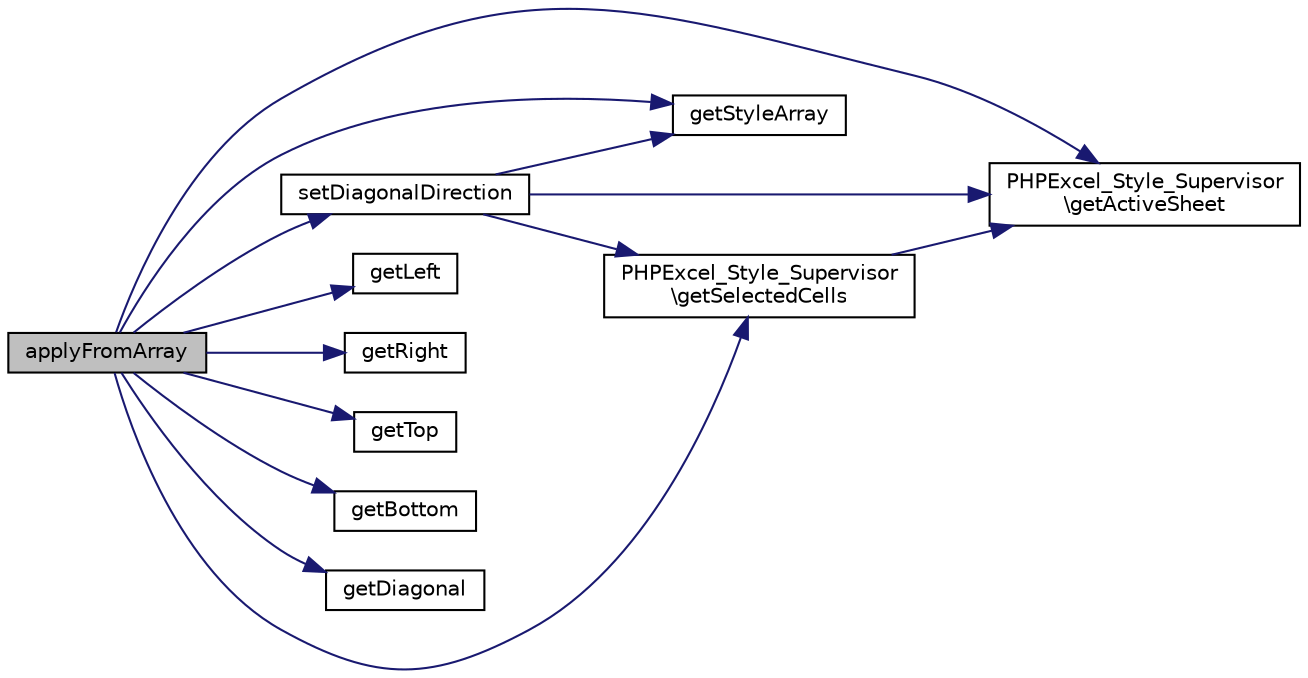 digraph "applyFromArray"
{
  edge [fontname="Helvetica",fontsize="10",labelfontname="Helvetica",labelfontsize="10"];
  node [fontname="Helvetica",fontsize="10",shape=record];
  rankdir="LR";
  Node2 [label="applyFromArray",height=0.2,width=0.4,color="black", fillcolor="grey75", style="filled", fontcolor="black"];
  Node2 -> Node3 [color="midnightblue",fontsize="10",style="solid",fontname="Helvetica"];
  Node3 [label="PHPExcel_Style_Supervisor\l\\getActiveSheet",height=0.2,width=0.4,color="black", fillcolor="white", style="filled",URL="$class_p_h_p_excel___style___supervisor.html#aec8f52691db1a69bb76b089bdae0c8e6"];
  Node2 -> Node4 [color="midnightblue",fontsize="10",style="solid",fontname="Helvetica"];
  Node4 [label="PHPExcel_Style_Supervisor\l\\getSelectedCells",height=0.2,width=0.4,color="black", fillcolor="white", style="filled",URL="$class_p_h_p_excel___style___supervisor.html#ab17aa77ef10e750a08120fbf6f965eb2"];
  Node4 -> Node3 [color="midnightblue",fontsize="10",style="solid",fontname="Helvetica"];
  Node2 -> Node5 [color="midnightblue",fontsize="10",style="solid",fontname="Helvetica"];
  Node5 [label="getStyleArray",height=0.2,width=0.4,color="black", fillcolor="white", style="filled",URL="$class_p_h_p_excel___style___borders.html#af6c54f6a9dcec97e4b2e1bf4fb4d9092"];
  Node2 -> Node6 [color="midnightblue",fontsize="10",style="solid",fontname="Helvetica"];
  Node6 [label="getLeft",height=0.2,width=0.4,color="black", fillcolor="white", style="filled",URL="$class_p_h_p_excel___style___borders.html#ac69f056fdd8d8f682eea8356fa4c77cc"];
  Node2 -> Node7 [color="midnightblue",fontsize="10",style="solid",fontname="Helvetica"];
  Node7 [label="getRight",height=0.2,width=0.4,color="black", fillcolor="white", style="filled",URL="$class_p_h_p_excel___style___borders.html#a8a52dd23c077914ed92b81d74bc0a279"];
  Node2 -> Node8 [color="midnightblue",fontsize="10",style="solid",fontname="Helvetica"];
  Node8 [label="getTop",height=0.2,width=0.4,color="black", fillcolor="white", style="filled",URL="$class_p_h_p_excel___style___borders.html#ac792c72f58f9f30b7a5904839346d9d6"];
  Node2 -> Node9 [color="midnightblue",fontsize="10",style="solid",fontname="Helvetica"];
  Node9 [label="getBottom",height=0.2,width=0.4,color="black", fillcolor="white", style="filled",URL="$class_p_h_p_excel___style___borders.html#aca588c79ee8446ebbcefbbd52258f0eb"];
  Node2 -> Node10 [color="midnightblue",fontsize="10",style="solid",fontname="Helvetica"];
  Node10 [label="getDiagonal",height=0.2,width=0.4,color="black", fillcolor="white", style="filled",URL="$class_p_h_p_excel___style___borders.html#aa4c27864015e14b607739c4f76100736"];
  Node2 -> Node11 [color="midnightblue",fontsize="10",style="solid",fontname="Helvetica"];
  Node11 [label="setDiagonalDirection",height=0.2,width=0.4,color="black", fillcolor="white", style="filled",URL="$class_p_h_p_excel___style___borders.html#a28806db8649be9f7ccd4e36bccbc342d"];
  Node11 -> Node5 [color="midnightblue",fontsize="10",style="solid",fontname="Helvetica"];
  Node11 -> Node3 [color="midnightblue",fontsize="10",style="solid",fontname="Helvetica"];
  Node11 -> Node4 [color="midnightblue",fontsize="10",style="solid",fontname="Helvetica"];
}
